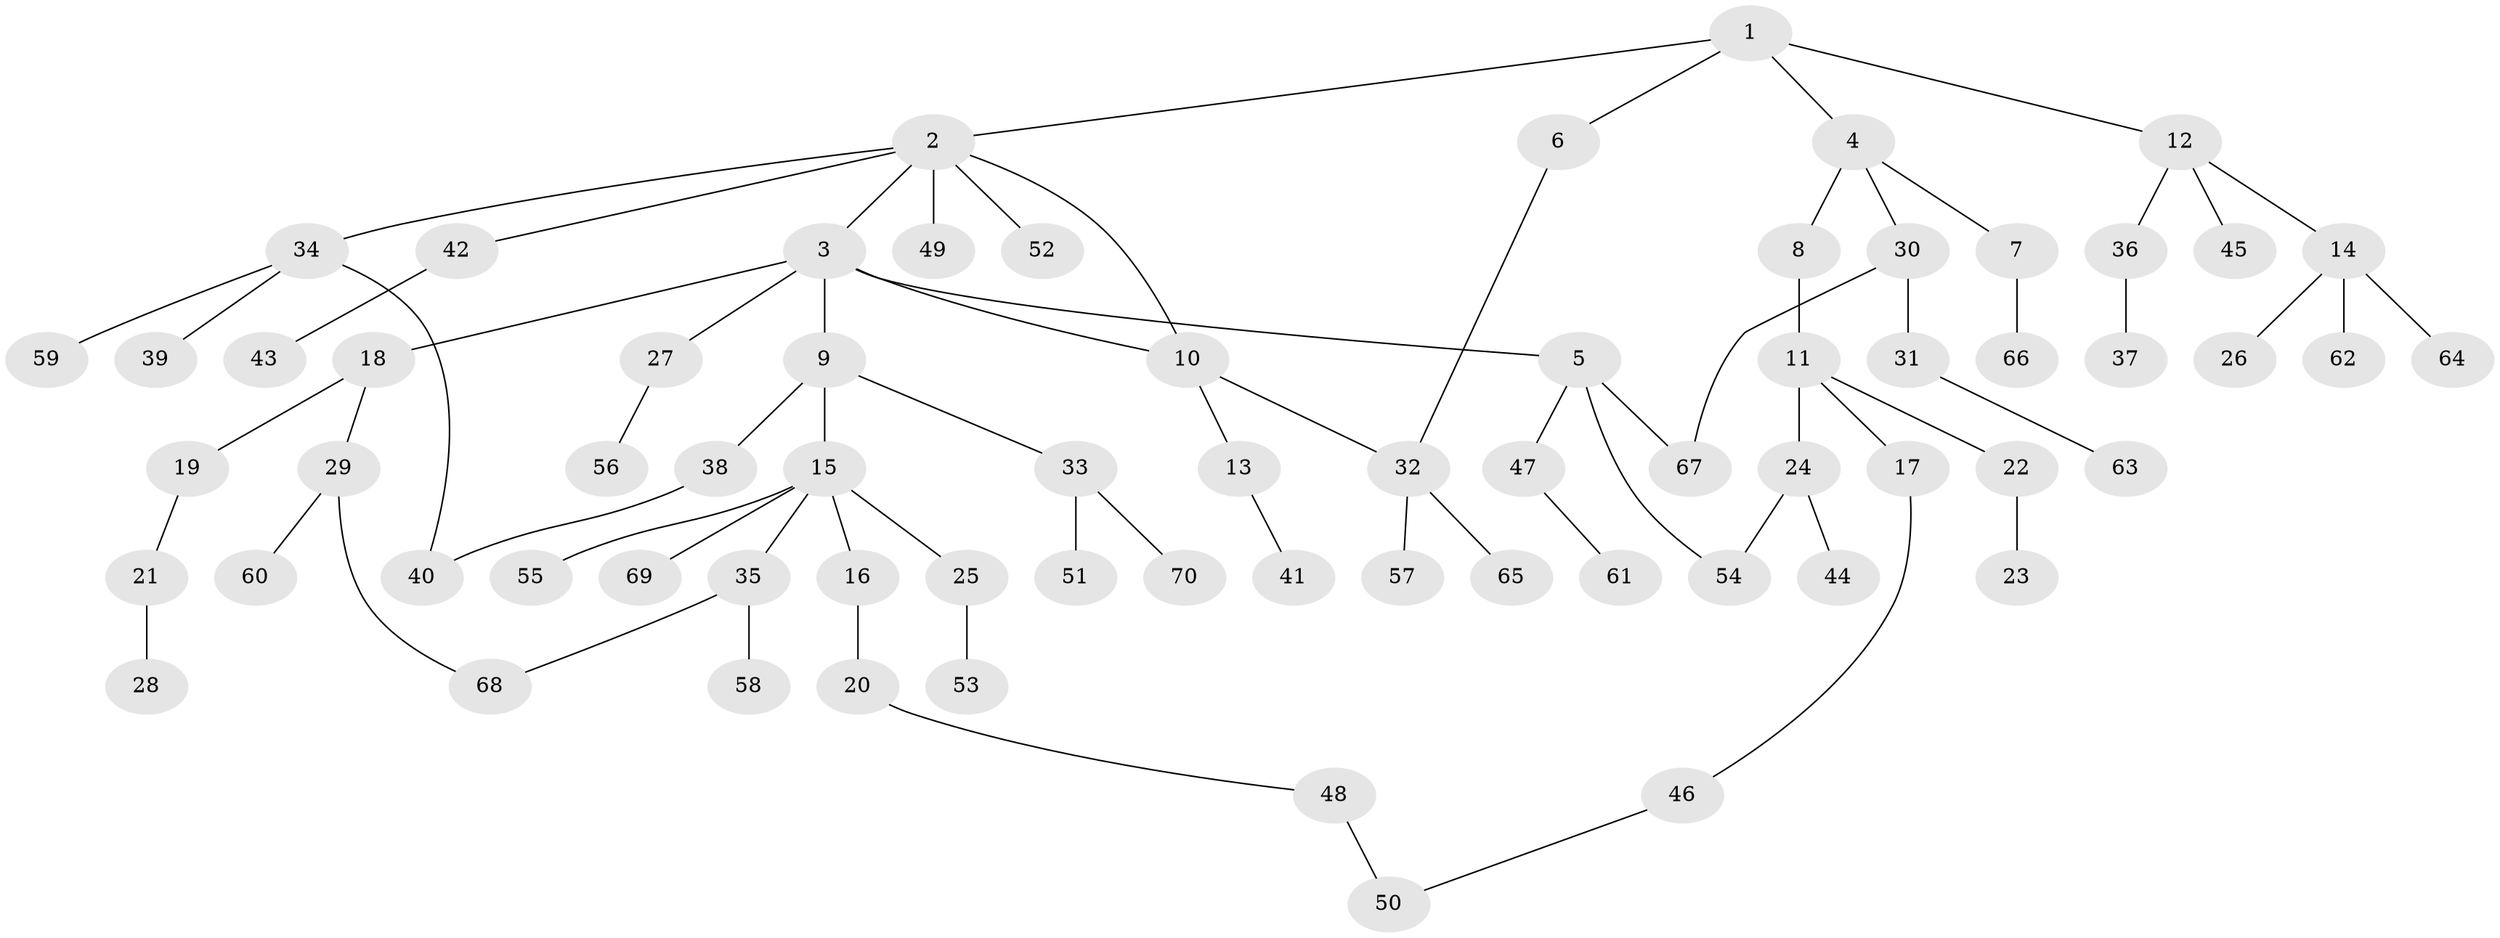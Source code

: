 // Generated by graph-tools (version 1.1) at 2025/34/03/09/25 02:34:22]
// undirected, 70 vertices, 76 edges
graph export_dot {
graph [start="1"]
  node [color=gray90,style=filled];
  1;
  2;
  3;
  4;
  5;
  6;
  7;
  8;
  9;
  10;
  11;
  12;
  13;
  14;
  15;
  16;
  17;
  18;
  19;
  20;
  21;
  22;
  23;
  24;
  25;
  26;
  27;
  28;
  29;
  30;
  31;
  32;
  33;
  34;
  35;
  36;
  37;
  38;
  39;
  40;
  41;
  42;
  43;
  44;
  45;
  46;
  47;
  48;
  49;
  50;
  51;
  52;
  53;
  54;
  55;
  56;
  57;
  58;
  59;
  60;
  61;
  62;
  63;
  64;
  65;
  66;
  67;
  68;
  69;
  70;
  1 -- 2;
  1 -- 4;
  1 -- 6;
  1 -- 12;
  2 -- 3;
  2 -- 34;
  2 -- 42;
  2 -- 49;
  2 -- 52;
  2 -- 10;
  3 -- 5;
  3 -- 9;
  3 -- 10;
  3 -- 18;
  3 -- 27;
  4 -- 7;
  4 -- 8;
  4 -- 30;
  5 -- 47;
  5 -- 67;
  5 -- 54;
  6 -- 32;
  7 -- 66;
  8 -- 11;
  9 -- 15;
  9 -- 33;
  9 -- 38;
  10 -- 13;
  10 -- 32;
  11 -- 17;
  11 -- 22;
  11 -- 24;
  12 -- 14;
  12 -- 36;
  12 -- 45;
  13 -- 41;
  14 -- 26;
  14 -- 62;
  14 -- 64;
  15 -- 16;
  15 -- 25;
  15 -- 35;
  15 -- 55;
  15 -- 69;
  16 -- 20;
  17 -- 46;
  18 -- 19;
  18 -- 29;
  19 -- 21;
  20 -- 48;
  21 -- 28;
  22 -- 23;
  24 -- 44;
  24 -- 54;
  25 -- 53;
  27 -- 56;
  29 -- 60;
  29 -- 68;
  30 -- 31;
  30 -- 67;
  31 -- 63;
  32 -- 57;
  32 -- 65;
  33 -- 51;
  33 -- 70;
  34 -- 39;
  34 -- 59;
  34 -- 40;
  35 -- 58;
  35 -- 68;
  36 -- 37;
  38 -- 40;
  42 -- 43;
  46 -- 50;
  47 -- 61;
  48 -- 50;
}
